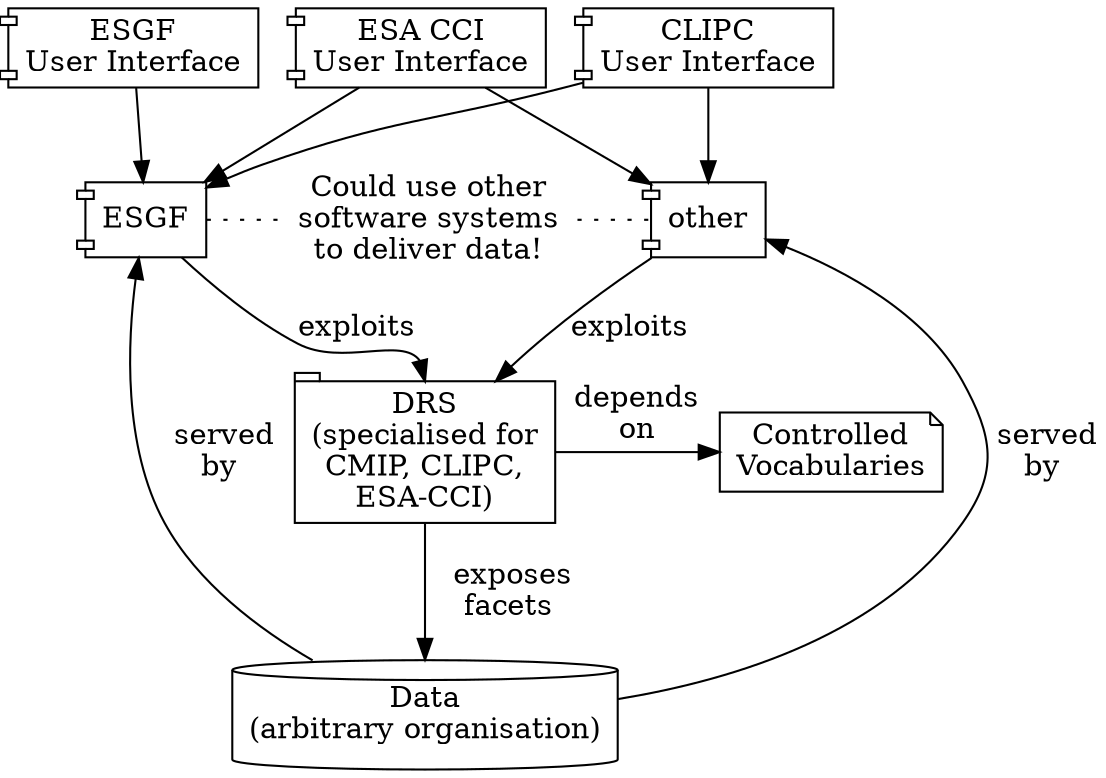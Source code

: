 digraph {
node [shape=component]

eui -> esgf
clipcui -> esgf
cciui -> esgf
esgf -> drs:n [label="exploits"]
drs -> data [label="   exposes  \nfacets"]
data -> esgf [label=" served\nby"]
drs -> cv [label="depends\non"]
esgf -> anote [dir=none style=dotted]
anote -> other [dir=none style=dotted]

clipcui -> other
cciui -> other
other -> drs:ne [label="exploits"]
data -> other [label=" served\nby"]
{esgf,anote,other;rank=same}

cv [label="Controlled\nVocabularies" shape=note]
data [label="Data\n(arbitrary organisation)" shape=cylinder]
drs [label="DRS\n(specialised for\nCMIP, CLIPC,\nESA-CCI)" shape=tab]
eui [label="ESGF\nUser Interface"]
clipcui [label="CLIPC\nUser Interface"]
cciui [label="ESA CCI\nUser Interface"]
esgf [label="ESGF"]
anote [shape=none, label="Could use other\nsoftware systems\nto deliver data!"]

#layout
anote -> drs [style=invis]
{rank=same;drs,cv}

}

